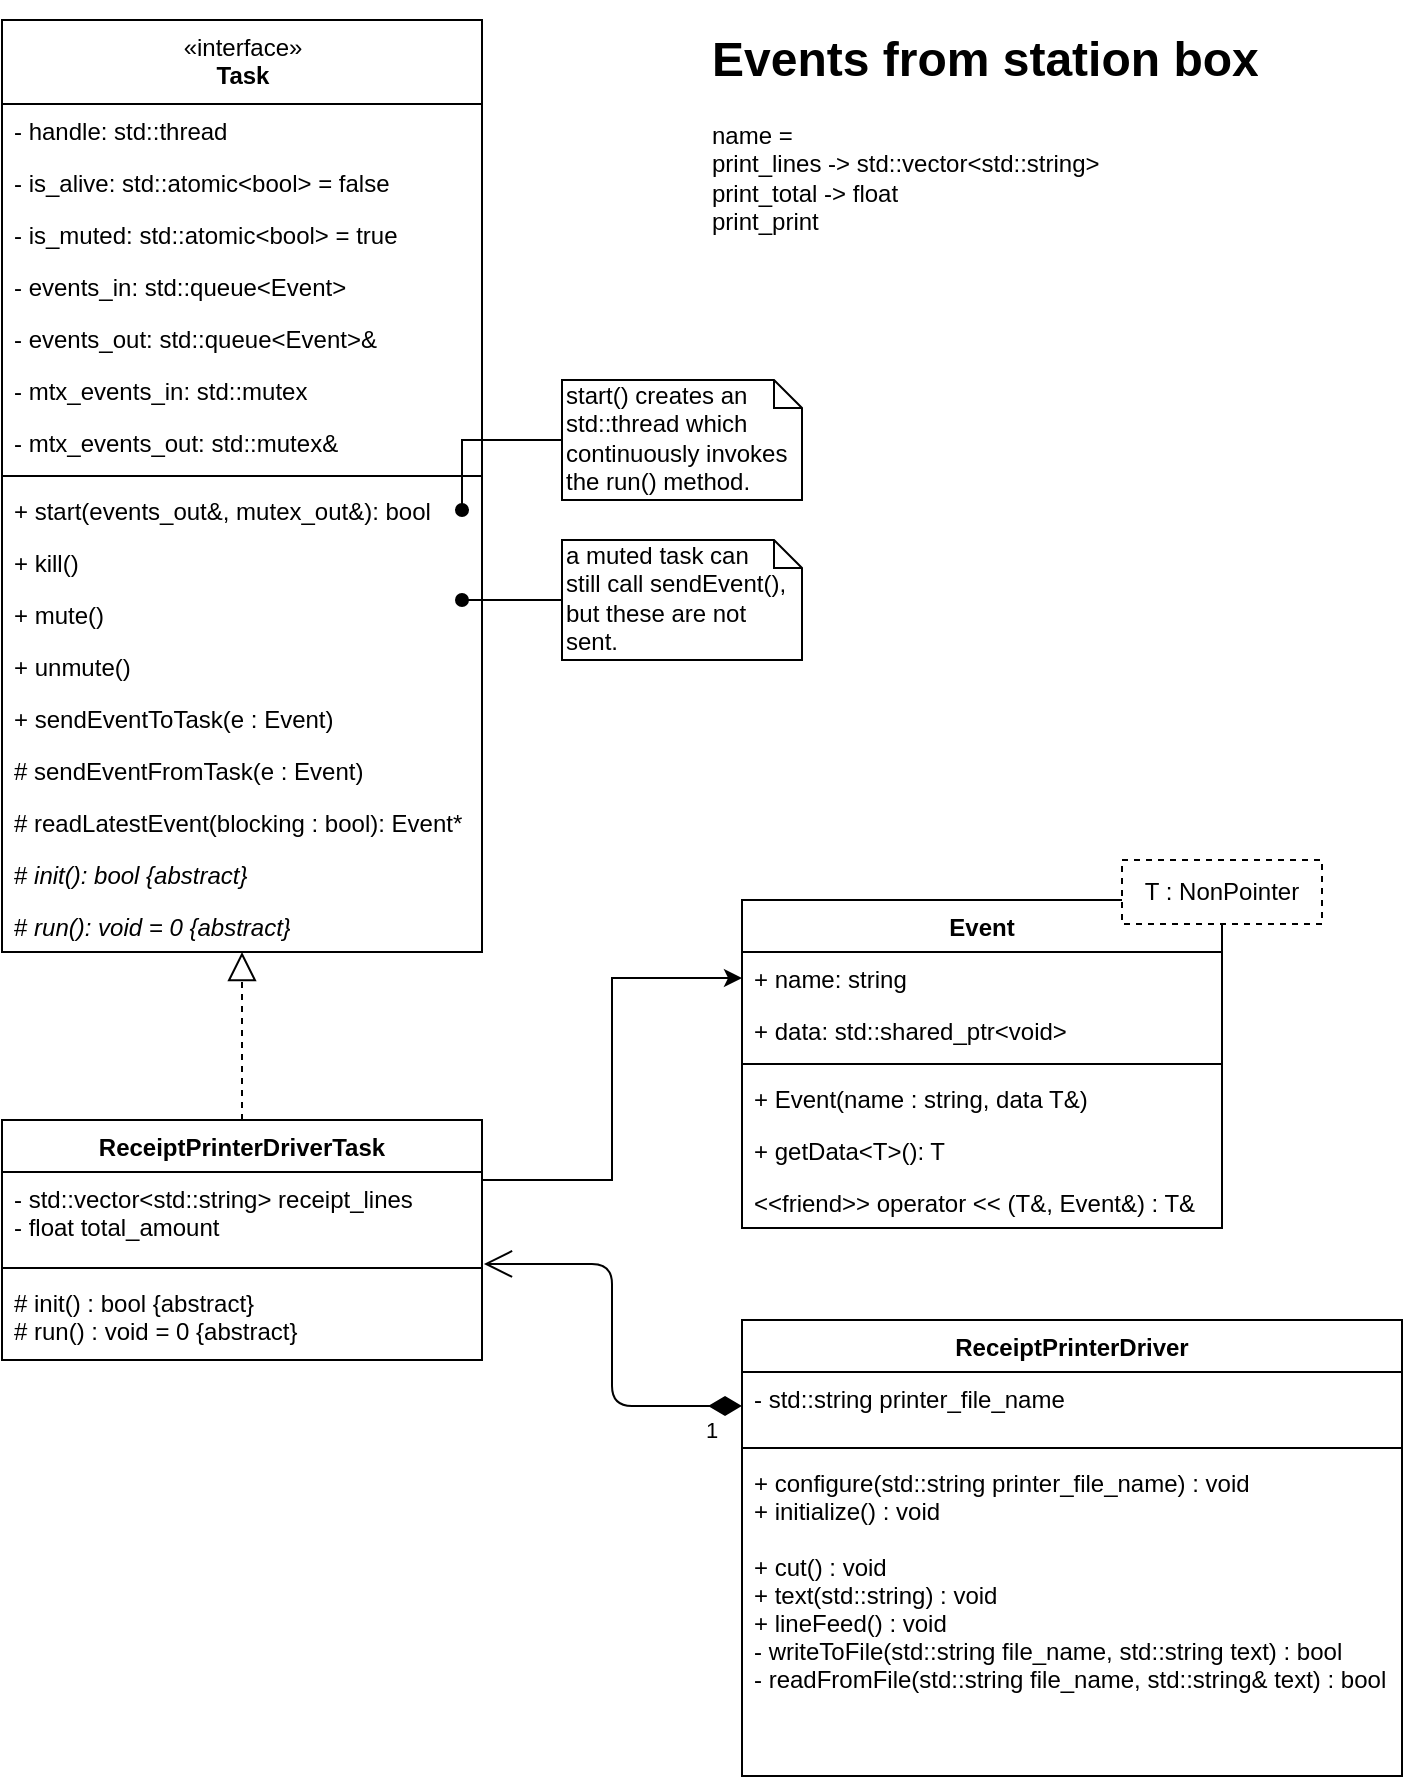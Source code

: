 <mxfile version="13.9.9" type="device"><diagram id="njPW_tboIVseyxhEBPLP" name="Page-1"><mxGraphModel dx="1422" dy="860" grid="1" gridSize="10" guides="1" tooltips="1" connect="1" arrows="1" fold="1" page="1" pageScale="1" pageWidth="827" pageHeight="1169" math="0" shadow="0"><root><mxCell id="0"/><mxCell id="1" parent="0"/><mxCell id="kqmBj5clwnuzfSnM0zY4-1" value="ReceiptPrinterDriverTask" style="swimlane;fontStyle=1;align=center;verticalAlign=top;childLayout=stackLayout;horizontal=1;startSize=26;horizontalStack=0;resizeParent=1;resizeParentMax=0;resizeLast=0;collapsible=1;marginBottom=0;" parent="1" vertex="1"><mxGeometry x="90" y="600" width="240" height="120" as="geometry"/></mxCell><mxCell id="kqmBj5clwnuzfSnM0zY4-2" value="- std::vector&lt;std::string&gt; receipt_lines&#10;- float total_amount " style="text;strokeColor=none;fillColor=none;align=left;verticalAlign=top;spacingLeft=4;spacingRight=4;overflow=hidden;rotatable=0;points=[[0,0.5],[1,0.5]];portConstraint=eastwest;" parent="kqmBj5clwnuzfSnM0zY4-1" vertex="1"><mxGeometry y="26" width="240" height="44" as="geometry"/></mxCell><mxCell id="kqmBj5clwnuzfSnM0zY4-3" value="" style="line;strokeWidth=1;fillColor=none;align=left;verticalAlign=middle;spacingTop=-1;spacingLeft=3;spacingRight=3;rotatable=0;labelPosition=right;points=[];portConstraint=eastwest;" parent="kqmBj5clwnuzfSnM0zY4-1" vertex="1"><mxGeometry y="70" width="240" height="8" as="geometry"/></mxCell><mxCell id="kqmBj5clwnuzfSnM0zY4-4" value="# init() : bool {abstract}&#10;# run() : void = 0 {abstract}" style="text;strokeColor=none;fillColor=none;align=left;verticalAlign=top;spacingLeft=4;spacingRight=4;overflow=hidden;rotatable=0;points=[[0,0.5],[1,0.5]];portConstraint=eastwest;" parent="kqmBj5clwnuzfSnM0zY4-1" vertex="1"><mxGeometry y="78" width="240" height="42" as="geometry"/></mxCell><mxCell id="kqmBj5clwnuzfSnM0zY4-5" value="ReceiptPrinterDriver" style="swimlane;fontStyle=1;align=center;verticalAlign=top;childLayout=stackLayout;horizontal=1;startSize=26;horizontalStack=0;resizeParent=1;resizeParentMax=0;resizeLast=0;collapsible=1;marginBottom=0;" parent="1" vertex="1"><mxGeometry x="460" y="700" width="330" height="228" as="geometry"/></mxCell><mxCell id="kqmBj5clwnuzfSnM0zY4-6" value="- std::string printer_file_name" style="text;strokeColor=none;fillColor=none;align=left;verticalAlign=top;spacingLeft=4;spacingRight=4;overflow=hidden;rotatable=0;points=[[0,0.5],[1,0.5]];portConstraint=eastwest;" parent="kqmBj5clwnuzfSnM0zY4-5" vertex="1"><mxGeometry y="26" width="330" height="34" as="geometry"/></mxCell><mxCell id="kqmBj5clwnuzfSnM0zY4-7" value="" style="line;strokeWidth=1;fillColor=none;align=left;verticalAlign=middle;spacingTop=-1;spacingLeft=3;spacingRight=3;rotatable=0;labelPosition=right;points=[];portConstraint=eastwest;" parent="kqmBj5clwnuzfSnM0zY4-5" vertex="1"><mxGeometry y="60" width="330" height="8" as="geometry"/></mxCell><mxCell id="kqmBj5clwnuzfSnM0zY4-8" value="+ configure(std::string printer_file_name) : void&#10;+ initialize() : void&#10;&#10;+ cut() : void&#10;+ text(std::string) : void&#10;+ lineFeed() : void&#10;- writeToFile(std::string file_name, std::string text) : bool&#10;- readFromFile(std::string file_name, std::string&amp; text) : bool" style="text;strokeColor=none;fillColor=none;align=left;verticalAlign=top;spacingLeft=4;spacingRight=4;overflow=hidden;rotatable=0;points=[[0,0.5],[1,0.5]];portConstraint=eastwest;" parent="kqmBj5clwnuzfSnM0zY4-5" vertex="1"><mxGeometry y="68" width="330" height="160" as="geometry"/></mxCell><mxCell id="oOzq2lcCkHNByJPG_RZP-1" value="start() creates an std::thread which continuously invokes the run() method." style="shape=note;whiteSpace=wrap;html=1;size=14;verticalAlign=top;align=left;spacingTop=-6;" parent="1" vertex="1"><mxGeometry x="370" y="230" width="120" height="60" as="geometry"/></mxCell><object label="&lt;span style=&quot;font-weight: normal&quot;&gt;«interface»&lt;br&gt;&lt;/span&gt;Task" Reference="https://stackoverflow.com/a/40255633" id="oOzq2lcCkHNByJPG_RZP-2"><mxCell style="swimlane;fontStyle=1;align=center;verticalAlign=top;childLayout=stackLayout;horizontal=1;startSize=42;horizontalStack=0;resizeParent=1;resizeParentMax=0;resizeLast=0;collapsible=1;marginBottom=0;html=1;" parent="1" vertex="1"><mxGeometry x="90" y="50" width="240" height="466" as="geometry"><mxRectangle x="80" y="80" width="90" height="42" as="alternateBounds"/></mxGeometry></mxCell></object><mxCell id="oOzq2lcCkHNByJPG_RZP-3" value="- handle: std::thread" style="text;strokeColor=none;fillColor=none;align=left;verticalAlign=top;spacingLeft=4;spacingRight=4;overflow=hidden;rotatable=0;points=[[0,0.5],[1,0.5]];portConstraint=eastwest;" parent="oOzq2lcCkHNByJPG_RZP-2" vertex="1"><mxGeometry y="42" width="240" height="26" as="geometry"/></mxCell><mxCell id="oOzq2lcCkHNByJPG_RZP-4" value="- is_alive: std::atomic&lt;bool&gt; = false" style="text;strokeColor=none;fillColor=none;align=left;verticalAlign=top;spacingLeft=4;spacingRight=4;overflow=hidden;rotatable=0;points=[[0,0.5],[1,0.5]];portConstraint=eastwest;" parent="oOzq2lcCkHNByJPG_RZP-2" vertex="1"><mxGeometry y="68" width="240" height="26" as="geometry"/></mxCell><mxCell id="oOzq2lcCkHNByJPG_RZP-5" value="- is_muted: std::atomic&lt;bool&gt; = true" style="text;strokeColor=none;fillColor=none;align=left;verticalAlign=top;spacingLeft=4;spacingRight=4;overflow=hidden;rotatable=0;points=[[0,0.5],[1,0.5]];portConstraint=eastwest;" parent="oOzq2lcCkHNByJPG_RZP-2" vertex="1"><mxGeometry y="94" width="240" height="26" as="geometry"/></mxCell><mxCell id="oOzq2lcCkHNByJPG_RZP-6" value="- events_in: std::queue&lt;Event&gt;" style="text;strokeColor=none;fillColor=none;align=left;verticalAlign=top;spacingLeft=4;spacingRight=4;overflow=hidden;rotatable=0;points=[[0,0.5],[1,0.5]];portConstraint=eastwest;" parent="oOzq2lcCkHNByJPG_RZP-2" vertex="1"><mxGeometry y="120" width="240" height="26" as="geometry"/></mxCell><mxCell id="oOzq2lcCkHNByJPG_RZP-7" value="- events_out: std::queue&lt;Event&gt;&amp;" style="text;strokeColor=none;fillColor=none;align=left;verticalAlign=top;spacingLeft=4;spacingRight=4;overflow=hidden;rotatable=0;points=[[0,0.5],[1,0.5]];portConstraint=eastwest;" parent="oOzq2lcCkHNByJPG_RZP-2" vertex="1"><mxGeometry y="146" width="240" height="26" as="geometry"/></mxCell><mxCell id="oOzq2lcCkHNByJPG_RZP-8" value="- mtx_events_in: std::mutex" style="text;strokeColor=none;fillColor=none;align=left;verticalAlign=top;spacingLeft=4;spacingRight=4;overflow=hidden;rotatable=0;points=[[0,0.5],[1,0.5]];portConstraint=eastwest;" parent="oOzq2lcCkHNByJPG_RZP-2" vertex="1"><mxGeometry y="172" width="240" height="26" as="geometry"/></mxCell><mxCell id="oOzq2lcCkHNByJPG_RZP-9" value="- mtx_events_out: std::mutex&amp;" style="text;strokeColor=none;fillColor=none;align=left;verticalAlign=top;spacingLeft=4;spacingRight=4;overflow=hidden;rotatable=0;points=[[0,0.5],[1,0.5]];portConstraint=eastwest;" parent="oOzq2lcCkHNByJPG_RZP-2" vertex="1"><mxGeometry y="198" width="240" height="26" as="geometry"/></mxCell><mxCell id="oOzq2lcCkHNByJPG_RZP-10" value="" style="line;strokeWidth=1;fillColor=none;align=left;verticalAlign=middle;spacingTop=-1;spacingLeft=3;spacingRight=3;rotatable=0;labelPosition=right;points=[];portConstraint=eastwest;" parent="oOzq2lcCkHNByJPG_RZP-2" vertex="1"><mxGeometry y="224" width="240" height="8" as="geometry"/></mxCell><mxCell id="oOzq2lcCkHNByJPG_RZP-11" value="+ start(events_out&amp;, mutex_out&amp;): bool" style="text;strokeColor=none;fillColor=none;align=left;verticalAlign=top;spacingLeft=4;spacingRight=4;overflow=hidden;rotatable=0;points=[[0,0.5],[1,0.5]];portConstraint=eastwest;" parent="oOzq2lcCkHNByJPG_RZP-2" vertex="1"><mxGeometry y="232" width="240" height="26" as="geometry"/></mxCell><mxCell id="oOzq2lcCkHNByJPG_RZP-12" value="+ kill()" style="text;strokeColor=none;fillColor=none;align=left;verticalAlign=top;spacingLeft=4;spacingRight=4;overflow=hidden;rotatable=0;points=[[0,0.5],[1,0.5]];portConstraint=eastwest;" parent="oOzq2lcCkHNByJPG_RZP-2" vertex="1"><mxGeometry y="258" width="240" height="26" as="geometry"/></mxCell><mxCell id="oOzq2lcCkHNByJPG_RZP-13" value="+ mute()" style="text;strokeColor=none;fillColor=none;align=left;verticalAlign=top;spacingLeft=4;spacingRight=4;overflow=hidden;rotatable=0;points=[[0,0.5],[1,0.5]];portConstraint=eastwest;" parent="oOzq2lcCkHNByJPG_RZP-2" vertex="1"><mxGeometry y="284" width="240" height="26" as="geometry"/></mxCell><mxCell id="oOzq2lcCkHNByJPG_RZP-14" value="+ unmute()" style="text;strokeColor=none;fillColor=none;align=left;verticalAlign=top;spacingLeft=4;spacingRight=4;overflow=hidden;rotatable=0;points=[[0,0.5],[1,0.5]];portConstraint=eastwest;" parent="oOzq2lcCkHNByJPG_RZP-2" vertex="1"><mxGeometry y="310" width="240" height="26" as="geometry"/></mxCell><mxCell id="oOzq2lcCkHNByJPG_RZP-15" value="+ sendEventToTask(e : Event)" style="text;strokeColor=none;fillColor=none;align=left;verticalAlign=top;spacingLeft=4;spacingRight=4;overflow=hidden;rotatable=0;points=[[0,0.5],[1,0.5]];portConstraint=eastwest;" parent="oOzq2lcCkHNByJPG_RZP-2" vertex="1"><mxGeometry y="336" width="240" height="26" as="geometry"/></mxCell><mxCell id="oOzq2lcCkHNByJPG_RZP-16" value="# sendEventFromTask(e : Event)" style="text;strokeColor=none;fillColor=none;align=left;verticalAlign=top;spacingLeft=4;spacingRight=4;overflow=hidden;rotatable=0;points=[[0,0.5],[1,0.5]];portConstraint=eastwest;" parent="oOzq2lcCkHNByJPG_RZP-2" vertex="1"><mxGeometry y="362" width="240" height="26" as="geometry"/></mxCell><mxCell id="oOzq2lcCkHNByJPG_RZP-17" value="# readLatestEvent(blocking : bool): Event*" style="text;strokeColor=none;fillColor=none;align=left;verticalAlign=top;spacingLeft=4;spacingRight=4;overflow=hidden;rotatable=0;points=[[0,0.5],[1,0.5]];portConstraint=eastwest;" parent="oOzq2lcCkHNByJPG_RZP-2" vertex="1"><mxGeometry y="388" width="240" height="26" as="geometry"/></mxCell><mxCell id="oOzq2lcCkHNByJPG_RZP-18" value="&lt;span style=&quot;font-style: normal&quot;&gt;#&lt;/span&gt; init(): bool {abstract}" style="text;strokeColor=none;fillColor=none;align=left;verticalAlign=top;spacingLeft=4;spacingRight=4;overflow=hidden;rotatable=0;points=[[0,0.5],[1,0.5]];portConstraint=eastwest;fontStyle=2;html=1;" parent="oOzq2lcCkHNByJPG_RZP-2" vertex="1"><mxGeometry y="414" width="240" height="26" as="geometry"/></mxCell><mxCell id="oOzq2lcCkHNByJPG_RZP-19" value="&lt;span style=&quot;font-style: normal&quot;&gt;#&lt;/span&gt; run(): void = 0 {abstract}" style="text;strokeColor=none;fillColor=none;align=left;verticalAlign=top;spacingLeft=4;spacingRight=4;overflow=hidden;rotatable=0;points=[[0,0.5],[1,0.5]];portConstraint=eastwest;fontStyle=2;html=1;" parent="oOzq2lcCkHNByJPG_RZP-2" vertex="1"><mxGeometry y="440" width="240" height="26" as="geometry"/></mxCell><mxCell id="oOzq2lcCkHNByJPG_RZP-20" style="edgeStyle=orthogonalEdgeStyle;rounded=0;orthogonalLoop=1;jettySize=auto;html=1;endArrow=oval;endFill=1;" parent="1" source="oOzq2lcCkHNByJPG_RZP-1" edge="1"><mxGeometry relative="1" as="geometry"><mxPoint x="320" y="295" as="targetPoint"/><Array as="points"><mxPoint x="320" y="260"/></Array></mxGeometry></mxCell><mxCell id="oOzq2lcCkHNByJPG_RZP-21" value="a muted task can&lt;br&gt;still call sendEvent(),&lt;br&gt;but these are not sent." style="shape=note;whiteSpace=wrap;html=1;size=14;verticalAlign=top;align=left;spacingTop=-6;" parent="1" vertex="1"><mxGeometry x="370" y="310" width="120" height="60" as="geometry"/></mxCell><mxCell id="oOzq2lcCkHNByJPG_RZP-22" style="edgeStyle=orthogonalEdgeStyle;rounded=0;orthogonalLoop=1;jettySize=auto;html=1;endArrow=oval;endFill=1;" parent="1" source="oOzq2lcCkHNByJPG_RZP-21" edge="1"><mxGeometry relative="1" as="geometry"><mxPoint x="320" y="340" as="targetPoint"/></mxGeometry></mxCell><mxCell id="oOzq2lcCkHNByJPG_RZP-23" value="" style="group" parent="1" vertex="1" connectable="0"><mxGeometry x="460" y="470" width="300" height="236" as="geometry"/></mxCell><mxCell id="oOzq2lcCkHNByJPG_RZP-24" value="Event" style="swimlane;fontStyle=1;align=center;verticalAlign=top;childLayout=stackLayout;horizontal=1;startSize=26;horizontalStack=0;resizeParent=1;resizeParentMax=0;resizeLast=0;collapsible=1;marginBottom=0;" parent="oOzq2lcCkHNByJPG_RZP-23" vertex="1"><mxGeometry y="20" width="240" height="164" as="geometry"><mxRectangle x="80" y="80" width="110" height="26" as="alternateBounds"/></mxGeometry></mxCell><mxCell id="oOzq2lcCkHNByJPG_RZP-25" value="+ name: string" style="text;strokeColor=none;fillColor=none;align=left;verticalAlign=top;spacingLeft=4;spacingRight=4;overflow=hidden;rotatable=0;points=[[0,0.5],[1,0.5]];portConstraint=eastwest;" parent="oOzq2lcCkHNByJPG_RZP-24" vertex="1"><mxGeometry y="26" width="240" height="26" as="geometry"/></mxCell><mxCell id="oOzq2lcCkHNByJPG_RZP-26" value="+ data: std::shared_ptr&lt;void&gt;" style="text;strokeColor=none;fillColor=none;align=left;verticalAlign=top;spacingLeft=4;spacingRight=4;overflow=hidden;rotatable=0;points=[[0,0.5],[1,0.5]];portConstraint=eastwest;" parent="oOzq2lcCkHNByJPG_RZP-24" vertex="1"><mxGeometry y="52" width="240" height="26" as="geometry"/></mxCell><mxCell id="oOzq2lcCkHNByJPG_RZP-27" value="" style="line;strokeWidth=1;fillColor=none;align=left;verticalAlign=middle;spacingTop=-1;spacingLeft=3;spacingRight=3;rotatable=0;labelPosition=right;points=[];portConstraint=eastwest;" parent="oOzq2lcCkHNByJPG_RZP-24" vertex="1"><mxGeometry y="78" width="240" height="8" as="geometry"/></mxCell><mxCell id="oOzq2lcCkHNByJPG_RZP-28" value="+ Event(name : string, data T&amp;)" style="text;strokeColor=none;fillColor=none;align=left;verticalAlign=top;spacingLeft=4;spacingRight=4;overflow=hidden;rotatable=0;points=[[0,0.5],[1,0.5]];portConstraint=eastwest;" parent="oOzq2lcCkHNByJPG_RZP-24" vertex="1"><mxGeometry y="86" width="240" height="26" as="geometry"/></mxCell><mxCell id="oOzq2lcCkHNByJPG_RZP-29" value="+ getData&lt;T&gt;(): T" style="text;strokeColor=none;fillColor=none;align=left;verticalAlign=top;spacingLeft=4;spacingRight=4;overflow=hidden;rotatable=0;points=[[0,0.5],[1,0.5]];portConstraint=eastwest;" parent="oOzq2lcCkHNByJPG_RZP-24" vertex="1"><mxGeometry y="112" width="240" height="26" as="geometry"/></mxCell><mxCell id="oOzq2lcCkHNByJPG_RZP-30" value="&lt;&lt;friend&gt;&gt; operator &lt;&lt; (T&amp;, Event&amp;) : T&amp;" style="text;strokeColor=none;fillColor=none;align=left;verticalAlign=top;spacingLeft=4;spacingRight=4;overflow=hidden;rotatable=0;points=[[0,0.5],[1,0.5]];portConstraint=eastwest;" parent="oOzq2lcCkHNByJPG_RZP-24" vertex="1"><mxGeometry y="138" width="240" height="26" as="geometry"/></mxCell><mxCell id="oOzq2lcCkHNByJPG_RZP-31" value="T : NonPointer" style="rounded=0;whiteSpace=wrap;html=1;dashed=1;" parent="oOzq2lcCkHNByJPG_RZP-23" vertex="1"><mxGeometry x="190" width="100" height="32" as="geometry"/></mxCell><mxCell id="oOzq2lcCkHNByJPG_RZP-34" value="" style="endArrow=block;dashed=1;endFill=0;endSize=12;html=1;exitX=0.5;exitY=0;exitDx=0;exitDy=0;" parent="1" source="kqmBj5clwnuzfSnM0zY4-1" target="oOzq2lcCkHNByJPG_RZP-19" edge="1"><mxGeometry width="160" relative="1" as="geometry"><mxPoint x="190" y="630" as="sourcePoint"/><mxPoint x="350" y="630" as="targetPoint"/></mxGeometry></mxCell><mxCell id="kqmBj5clwnuzfSnM0zY4-11" value="1" style="endArrow=open;html=1;endSize=12;startArrow=diamondThin;startSize=14;startFill=1;edgeStyle=orthogonalEdgeStyle;align=left;verticalAlign=bottom;entryX=1.004;entryY=1.045;entryDx=0;entryDy=0;exitX=0;exitY=0.5;exitDx=0;exitDy=0;entryPerimeter=0;" parent="1" source="kqmBj5clwnuzfSnM0zY4-6" target="kqmBj5clwnuzfSnM0zY4-2" edge="1"><mxGeometry x="-0.796" y="21" relative="1" as="geometry"><mxPoint x="850" y="622.5" as="sourcePoint"/><mxPoint x="690" y="622.5" as="targetPoint"/><mxPoint as="offset"/></mxGeometry></mxCell><mxCell id="oOzq2lcCkHNByJPG_RZP-39" style="edgeStyle=orthogonalEdgeStyle;rounded=0;orthogonalLoop=1;jettySize=auto;html=1;" parent="1" source="kqmBj5clwnuzfSnM0zY4-2" target="oOzq2lcCkHNByJPG_RZP-25" edge="1"><mxGeometry relative="1" as="geometry"><Array as="points"><mxPoint x="395" y="630"/><mxPoint x="395" y="529"/></Array></mxGeometry></mxCell><mxCell id="oOzq2lcCkHNByJPG_RZP-42" value="&lt;h1&gt;Events from station box&lt;/h1&gt;&lt;p&gt;name =&lt;br&gt;&lt;span&gt;print_lines -&amp;gt; std::vector&amp;lt;std::string&amp;gt;&lt;br&gt;&lt;/span&gt;&lt;span&gt;print_total -&amp;gt; float&lt;/span&gt;&lt;span&gt;&amp;nbsp;&lt;/span&gt;&lt;span&gt;&lt;br&gt;print_print&lt;/span&gt;&lt;/p&gt;" style="text;html=1;strokeColor=none;fillColor=none;spacing=5;spacingTop=-20;whiteSpace=wrap;overflow=hidden;rounded=0;" parent="1" vertex="1"><mxGeometry x="440" y="50" width="320" height="130" as="geometry"/></mxCell></root></mxGraphModel></diagram></mxfile>